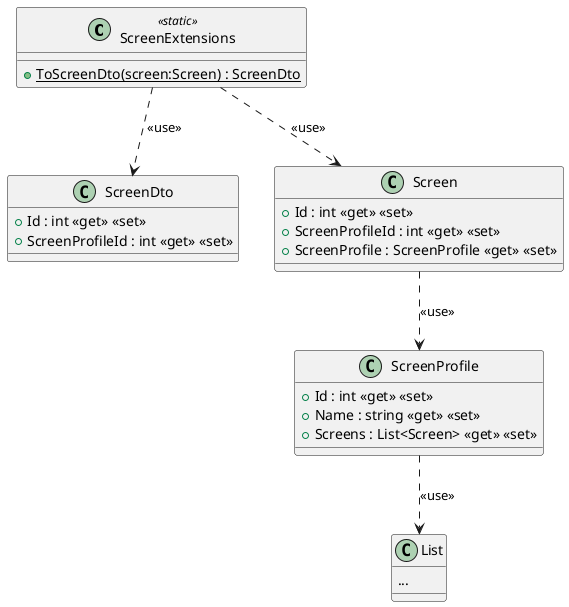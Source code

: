 @startuml
class ScreenExtensions <<static>> {
    + {static} ToScreenDto(screen:Screen) : ScreenDto
}
ScreenExtensions ..> ScreenDto: <<use>>
class ScreenDto {
    + Id : int <<get>> <<set>>
    + ScreenProfileId : int <<get>> <<set>>
}
ScreenExtensions ..> Screen: <<use>>
class Screen {
    + Id : int <<get>> <<set>>
    + ScreenProfileId : int <<get>> <<set>>
    + ScreenProfile : ScreenProfile <<get>> <<set>>
}
Screen ..> ScreenProfile: <<use>>
class ScreenProfile {
    + Id : int <<get>> <<set>>
    + Name : string <<get>> <<set>>
    + Screens : List<Screen> <<get>> <<set>>
}
class List {
...
}
ScreenProfile ..> List: <<use>>
@enduml